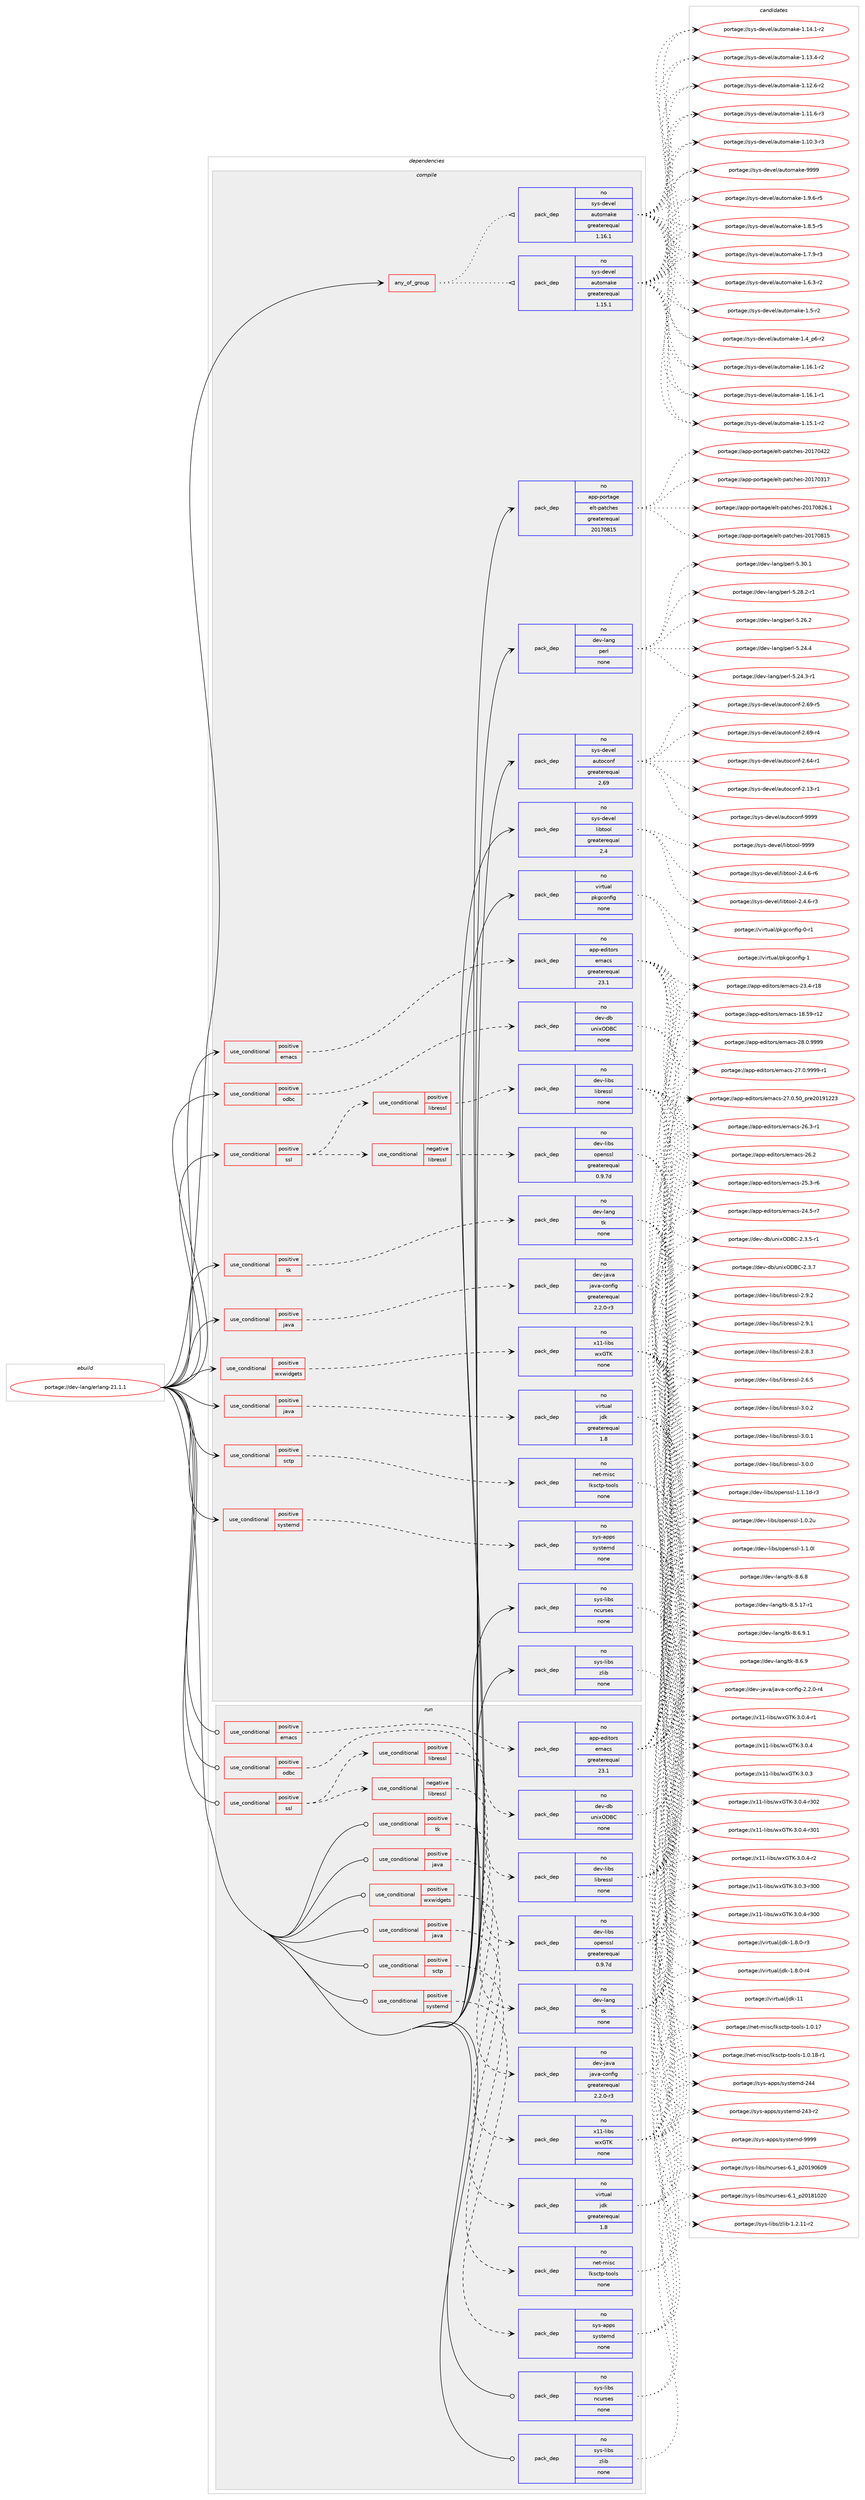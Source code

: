 digraph prolog {

# *************
# Graph options
# *************

newrank=true;
concentrate=true;
compound=true;
graph [rankdir=LR,fontname=Helvetica,fontsize=10,ranksep=1.5];#, ranksep=2.5, nodesep=0.2];
edge  [arrowhead=vee];
node  [fontname=Helvetica,fontsize=10];

# **********
# The ebuild
# **********

subgraph cluster_leftcol {
color=gray;
label=<<i>ebuild</i>>;
id [label="portage://dev-lang/erlang-21.1.1", color=red, width=4, href="../dev-lang/erlang-21.1.1.svg"];
}

# ****************
# The dependencies
# ****************

subgraph cluster_midcol {
color=gray;
label=<<i>dependencies</i>>;
subgraph cluster_compile {
fillcolor="#eeeeee";
style=filled;
label=<<i>compile</i>>;
subgraph any5346 {
dependency524349 [label=<<TABLE BORDER="0" CELLBORDER="1" CELLSPACING="0" CELLPADDING="4"><TR><TD CELLPADDING="10">any_of_group</TD></TR></TABLE>>, shape=none, color=red];subgraph pack389870 {
dependency524350 [label=<<TABLE BORDER="0" CELLBORDER="1" CELLSPACING="0" CELLPADDING="4" WIDTH="220"><TR><TD ROWSPAN="6" CELLPADDING="30">pack_dep</TD></TR><TR><TD WIDTH="110">no</TD></TR><TR><TD>sys-devel</TD></TR><TR><TD>automake</TD></TR><TR><TD>greaterequal</TD></TR><TR><TD>1.16.1</TD></TR></TABLE>>, shape=none, color=blue];
}
dependency524349:e -> dependency524350:w [weight=20,style="dotted",arrowhead="oinv"];
subgraph pack389871 {
dependency524351 [label=<<TABLE BORDER="0" CELLBORDER="1" CELLSPACING="0" CELLPADDING="4" WIDTH="220"><TR><TD ROWSPAN="6" CELLPADDING="30">pack_dep</TD></TR><TR><TD WIDTH="110">no</TD></TR><TR><TD>sys-devel</TD></TR><TR><TD>automake</TD></TR><TR><TD>greaterequal</TD></TR><TR><TD>1.15.1</TD></TR></TABLE>>, shape=none, color=blue];
}
dependency524349:e -> dependency524351:w [weight=20,style="dotted",arrowhead="oinv"];
}
id:e -> dependency524349:w [weight=20,style="solid",arrowhead="vee"];
subgraph cond128896 {
dependency524352 [label=<<TABLE BORDER="0" CELLBORDER="1" CELLSPACING="0" CELLPADDING="4"><TR><TD ROWSPAN="3" CELLPADDING="10">use_conditional</TD></TR><TR><TD>positive</TD></TR><TR><TD>emacs</TD></TR></TABLE>>, shape=none, color=red];
subgraph pack389872 {
dependency524353 [label=<<TABLE BORDER="0" CELLBORDER="1" CELLSPACING="0" CELLPADDING="4" WIDTH="220"><TR><TD ROWSPAN="6" CELLPADDING="30">pack_dep</TD></TR><TR><TD WIDTH="110">no</TD></TR><TR><TD>app-editors</TD></TR><TR><TD>emacs</TD></TR><TR><TD>greaterequal</TD></TR><TR><TD>23.1</TD></TR></TABLE>>, shape=none, color=blue];
}
dependency524352:e -> dependency524353:w [weight=20,style="dashed",arrowhead="vee"];
}
id:e -> dependency524352:w [weight=20,style="solid",arrowhead="vee"];
subgraph cond128897 {
dependency524354 [label=<<TABLE BORDER="0" CELLBORDER="1" CELLSPACING="0" CELLPADDING="4"><TR><TD ROWSPAN="3" CELLPADDING="10">use_conditional</TD></TR><TR><TD>positive</TD></TR><TR><TD>java</TD></TR></TABLE>>, shape=none, color=red];
subgraph pack389873 {
dependency524355 [label=<<TABLE BORDER="0" CELLBORDER="1" CELLSPACING="0" CELLPADDING="4" WIDTH="220"><TR><TD ROWSPAN="6" CELLPADDING="30">pack_dep</TD></TR><TR><TD WIDTH="110">no</TD></TR><TR><TD>dev-java</TD></TR><TR><TD>java-config</TD></TR><TR><TD>greaterequal</TD></TR><TR><TD>2.2.0-r3</TD></TR></TABLE>>, shape=none, color=blue];
}
dependency524354:e -> dependency524355:w [weight=20,style="dashed",arrowhead="vee"];
}
id:e -> dependency524354:w [weight=20,style="solid",arrowhead="vee"];
subgraph cond128898 {
dependency524356 [label=<<TABLE BORDER="0" CELLBORDER="1" CELLSPACING="0" CELLPADDING="4"><TR><TD ROWSPAN="3" CELLPADDING="10">use_conditional</TD></TR><TR><TD>positive</TD></TR><TR><TD>java</TD></TR></TABLE>>, shape=none, color=red];
subgraph pack389874 {
dependency524357 [label=<<TABLE BORDER="0" CELLBORDER="1" CELLSPACING="0" CELLPADDING="4" WIDTH="220"><TR><TD ROWSPAN="6" CELLPADDING="30">pack_dep</TD></TR><TR><TD WIDTH="110">no</TD></TR><TR><TD>virtual</TD></TR><TR><TD>jdk</TD></TR><TR><TD>greaterequal</TD></TR><TR><TD>1.8</TD></TR></TABLE>>, shape=none, color=blue];
}
dependency524356:e -> dependency524357:w [weight=20,style="dashed",arrowhead="vee"];
}
id:e -> dependency524356:w [weight=20,style="solid",arrowhead="vee"];
subgraph cond128899 {
dependency524358 [label=<<TABLE BORDER="0" CELLBORDER="1" CELLSPACING="0" CELLPADDING="4"><TR><TD ROWSPAN="3" CELLPADDING="10">use_conditional</TD></TR><TR><TD>positive</TD></TR><TR><TD>odbc</TD></TR></TABLE>>, shape=none, color=red];
subgraph pack389875 {
dependency524359 [label=<<TABLE BORDER="0" CELLBORDER="1" CELLSPACING="0" CELLPADDING="4" WIDTH="220"><TR><TD ROWSPAN="6" CELLPADDING="30">pack_dep</TD></TR><TR><TD WIDTH="110">no</TD></TR><TR><TD>dev-db</TD></TR><TR><TD>unixODBC</TD></TR><TR><TD>none</TD></TR><TR><TD></TD></TR></TABLE>>, shape=none, color=blue];
}
dependency524358:e -> dependency524359:w [weight=20,style="dashed",arrowhead="vee"];
}
id:e -> dependency524358:w [weight=20,style="solid",arrowhead="vee"];
subgraph cond128900 {
dependency524360 [label=<<TABLE BORDER="0" CELLBORDER="1" CELLSPACING="0" CELLPADDING="4"><TR><TD ROWSPAN="3" CELLPADDING="10">use_conditional</TD></TR><TR><TD>positive</TD></TR><TR><TD>sctp</TD></TR></TABLE>>, shape=none, color=red];
subgraph pack389876 {
dependency524361 [label=<<TABLE BORDER="0" CELLBORDER="1" CELLSPACING="0" CELLPADDING="4" WIDTH="220"><TR><TD ROWSPAN="6" CELLPADDING="30">pack_dep</TD></TR><TR><TD WIDTH="110">no</TD></TR><TR><TD>net-misc</TD></TR><TR><TD>lksctp-tools</TD></TR><TR><TD>none</TD></TR><TR><TD></TD></TR></TABLE>>, shape=none, color=blue];
}
dependency524360:e -> dependency524361:w [weight=20,style="dashed",arrowhead="vee"];
}
id:e -> dependency524360:w [weight=20,style="solid",arrowhead="vee"];
subgraph cond128901 {
dependency524362 [label=<<TABLE BORDER="0" CELLBORDER="1" CELLSPACING="0" CELLPADDING="4"><TR><TD ROWSPAN="3" CELLPADDING="10">use_conditional</TD></TR><TR><TD>positive</TD></TR><TR><TD>ssl</TD></TR></TABLE>>, shape=none, color=red];
subgraph cond128902 {
dependency524363 [label=<<TABLE BORDER="0" CELLBORDER="1" CELLSPACING="0" CELLPADDING="4"><TR><TD ROWSPAN="3" CELLPADDING="10">use_conditional</TD></TR><TR><TD>negative</TD></TR><TR><TD>libressl</TD></TR></TABLE>>, shape=none, color=red];
subgraph pack389877 {
dependency524364 [label=<<TABLE BORDER="0" CELLBORDER="1" CELLSPACING="0" CELLPADDING="4" WIDTH="220"><TR><TD ROWSPAN="6" CELLPADDING="30">pack_dep</TD></TR><TR><TD WIDTH="110">no</TD></TR><TR><TD>dev-libs</TD></TR><TR><TD>openssl</TD></TR><TR><TD>greaterequal</TD></TR><TR><TD>0.9.7d</TD></TR></TABLE>>, shape=none, color=blue];
}
dependency524363:e -> dependency524364:w [weight=20,style="dashed",arrowhead="vee"];
}
dependency524362:e -> dependency524363:w [weight=20,style="dashed",arrowhead="vee"];
subgraph cond128903 {
dependency524365 [label=<<TABLE BORDER="0" CELLBORDER="1" CELLSPACING="0" CELLPADDING="4"><TR><TD ROWSPAN="3" CELLPADDING="10">use_conditional</TD></TR><TR><TD>positive</TD></TR><TR><TD>libressl</TD></TR></TABLE>>, shape=none, color=red];
subgraph pack389878 {
dependency524366 [label=<<TABLE BORDER="0" CELLBORDER="1" CELLSPACING="0" CELLPADDING="4" WIDTH="220"><TR><TD ROWSPAN="6" CELLPADDING="30">pack_dep</TD></TR><TR><TD WIDTH="110">no</TD></TR><TR><TD>dev-libs</TD></TR><TR><TD>libressl</TD></TR><TR><TD>none</TD></TR><TR><TD></TD></TR></TABLE>>, shape=none, color=blue];
}
dependency524365:e -> dependency524366:w [weight=20,style="dashed",arrowhead="vee"];
}
dependency524362:e -> dependency524365:w [weight=20,style="dashed",arrowhead="vee"];
}
id:e -> dependency524362:w [weight=20,style="solid",arrowhead="vee"];
subgraph cond128904 {
dependency524367 [label=<<TABLE BORDER="0" CELLBORDER="1" CELLSPACING="0" CELLPADDING="4"><TR><TD ROWSPAN="3" CELLPADDING="10">use_conditional</TD></TR><TR><TD>positive</TD></TR><TR><TD>systemd</TD></TR></TABLE>>, shape=none, color=red];
subgraph pack389879 {
dependency524368 [label=<<TABLE BORDER="0" CELLBORDER="1" CELLSPACING="0" CELLPADDING="4" WIDTH="220"><TR><TD ROWSPAN="6" CELLPADDING="30">pack_dep</TD></TR><TR><TD WIDTH="110">no</TD></TR><TR><TD>sys-apps</TD></TR><TR><TD>systemd</TD></TR><TR><TD>none</TD></TR><TR><TD></TD></TR></TABLE>>, shape=none, color=blue];
}
dependency524367:e -> dependency524368:w [weight=20,style="dashed",arrowhead="vee"];
}
id:e -> dependency524367:w [weight=20,style="solid",arrowhead="vee"];
subgraph cond128905 {
dependency524369 [label=<<TABLE BORDER="0" CELLBORDER="1" CELLSPACING="0" CELLPADDING="4"><TR><TD ROWSPAN="3" CELLPADDING="10">use_conditional</TD></TR><TR><TD>positive</TD></TR><TR><TD>tk</TD></TR></TABLE>>, shape=none, color=red];
subgraph pack389880 {
dependency524370 [label=<<TABLE BORDER="0" CELLBORDER="1" CELLSPACING="0" CELLPADDING="4" WIDTH="220"><TR><TD ROWSPAN="6" CELLPADDING="30">pack_dep</TD></TR><TR><TD WIDTH="110">no</TD></TR><TR><TD>dev-lang</TD></TR><TR><TD>tk</TD></TR><TR><TD>none</TD></TR><TR><TD></TD></TR></TABLE>>, shape=none, color=blue];
}
dependency524369:e -> dependency524370:w [weight=20,style="dashed",arrowhead="vee"];
}
id:e -> dependency524369:w [weight=20,style="solid",arrowhead="vee"];
subgraph cond128906 {
dependency524371 [label=<<TABLE BORDER="0" CELLBORDER="1" CELLSPACING="0" CELLPADDING="4"><TR><TD ROWSPAN="3" CELLPADDING="10">use_conditional</TD></TR><TR><TD>positive</TD></TR><TR><TD>wxwidgets</TD></TR></TABLE>>, shape=none, color=red];
subgraph pack389881 {
dependency524372 [label=<<TABLE BORDER="0" CELLBORDER="1" CELLSPACING="0" CELLPADDING="4" WIDTH="220"><TR><TD ROWSPAN="6" CELLPADDING="30">pack_dep</TD></TR><TR><TD WIDTH="110">no</TD></TR><TR><TD>x11-libs</TD></TR><TR><TD>wxGTK</TD></TR><TR><TD>none</TD></TR><TR><TD></TD></TR></TABLE>>, shape=none, color=blue];
}
dependency524371:e -> dependency524372:w [weight=20,style="dashed",arrowhead="vee"];
}
id:e -> dependency524371:w [weight=20,style="solid",arrowhead="vee"];
subgraph pack389882 {
dependency524373 [label=<<TABLE BORDER="0" CELLBORDER="1" CELLSPACING="0" CELLPADDING="4" WIDTH="220"><TR><TD ROWSPAN="6" CELLPADDING="30">pack_dep</TD></TR><TR><TD WIDTH="110">no</TD></TR><TR><TD>app-portage</TD></TR><TR><TD>elt-patches</TD></TR><TR><TD>greaterequal</TD></TR><TR><TD>20170815</TD></TR></TABLE>>, shape=none, color=blue];
}
id:e -> dependency524373:w [weight=20,style="solid",arrowhead="vee"];
subgraph pack389883 {
dependency524374 [label=<<TABLE BORDER="0" CELLBORDER="1" CELLSPACING="0" CELLPADDING="4" WIDTH="220"><TR><TD ROWSPAN="6" CELLPADDING="30">pack_dep</TD></TR><TR><TD WIDTH="110">no</TD></TR><TR><TD>dev-lang</TD></TR><TR><TD>perl</TD></TR><TR><TD>none</TD></TR><TR><TD></TD></TR></TABLE>>, shape=none, color=blue];
}
id:e -> dependency524374:w [weight=20,style="solid",arrowhead="vee"];
subgraph pack389884 {
dependency524375 [label=<<TABLE BORDER="0" CELLBORDER="1" CELLSPACING="0" CELLPADDING="4" WIDTH="220"><TR><TD ROWSPAN="6" CELLPADDING="30">pack_dep</TD></TR><TR><TD WIDTH="110">no</TD></TR><TR><TD>sys-devel</TD></TR><TR><TD>autoconf</TD></TR><TR><TD>greaterequal</TD></TR><TR><TD>2.69</TD></TR></TABLE>>, shape=none, color=blue];
}
id:e -> dependency524375:w [weight=20,style="solid",arrowhead="vee"];
subgraph pack389885 {
dependency524376 [label=<<TABLE BORDER="0" CELLBORDER="1" CELLSPACING="0" CELLPADDING="4" WIDTH="220"><TR><TD ROWSPAN="6" CELLPADDING="30">pack_dep</TD></TR><TR><TD WIDTH="110">no</TD></TR><TR><TD>sys-devel</TD></TR><TR><TD>libtool</TD></TR><TR><TD>greaterequal</TD></TR><TR><TD>2.4</TD></TR></TABLE>>, shape=none, color=blue];
}
id:e -> dependency524376:w [weight=20,style="solid",arrowhead="vee"];
subgraph pack389886 {
dependency524377 [label=<<TABLE BORDER="0" CELLBORDER="1" CELLSPACING="0" CELLPADDING="4" WIDTH="220"><TR><TD ROWSPAN="6" CELLPADDING="30">pack_dep</TD></TR><TR><TD WIDTH="110">no</TD></TR><TR><TD>sys-libs</TD></TR><TR><TD>ncurses</TD></TR><TR><TD>none</TD></TR><TR><TD></TD></TR></TABLE>>, shape=none, color=blue];
}
id:e -> dependency524377:w [weight=20,style="solid",arrowhead="vee"];
subgraph pack389887 {
dependency524378 [label=<<TABLE BORDER="0" CELLBORDER="1" CELLSPACING="0" CELLPADDING="4" WIDTH="220"><TR><TD ROWSPAN="6" CELLPADDING="30">pack_dep</TD></TR><TR><TD WIDTH="110">no</TD></TR><TR><TD>sys-libs</TD></TR><TR><TD>zlib</TD></TR><TR><TD>none</TD></TR><TR><TD></TD></TR></TABLE>>, shape=none, color=blue];
}
id:e -> dependency524378:w [weight=20,style="solid",arrowhead="vee"];
subgraph pack389888 {
dependency524379 [label=<<TABLE BORDER="0" CELLBORDER="1" CELLSPACING="0" CELLPADDING="4" WIDTH="220"><TR><TD ROWSPAN="6" CELLPADDING="30">pack_dep</TD></TR><TR><TD WIDTH="110">no</TD></TR><TR><TD>virtual</TD></TR><TR><TD>pkgconfig</TD></TR><TR><TD>none</TD></TR><TR><TD></TD></TR></TABLE>>, shape=none, color=blue];
}
id:e -> dependency524379:w [weight=20,style="solid",arrowhead="vee"];
}
subgraph cluster_compileandrun {
fillcolor="#eeeeee";
style=filled;
label=<<i>compile and run</i>>;
}
subgraph cluster_run {
fillcolor="#eeeeee";
style=filled;
label=<<i>run</i>>;
subgraph cond128907 {
dependency524380 [label=<<TABLE BORDER="0" CELLBORDER="1" CELLSPACING="0" CELLPADDING="4"><TR><TD ROWSPAN="3" CELLPADDING="10">use_conditional</TD></TR><TR><TD>positive</TD></TR><TR><TD>emacs</TD></TR></TABLE>>, shape=none, color=red];
subgraph pack389889 {
dependency524381 [label=<<TABLE BORDER="0" CELLBORDER="1" CELLSPACING="0" CELLPADDING="4" WIDTH="220"><TR><TD ROWSPAN="6" CELLPADDING="30">pack_dep</TD></TR><TR><TD WIDTH="110">no</TD></TR><TR><TD>app-editors</TD></TR><TR><TD>emacs</TD></TR><TR><TD>greaterequal</TD></TR><TR><TD>23.1</TD></TR></TABLE>>, shape=none, color=blue];
}
dependency524380:e -> dependency524381:w [weight=20,style="dashed",arrowhead="vee"];
}
id:e -> dependency524380:w [weight=20,style="solid",arrowhead="odot"];
subgraph cond128908 {
dependency524382 [label=<<TABLE BORDER="0" CELLBORDER="1" CELLSPACING="0" CELLPADDING="4"><TR><TD ROWSPAN="3" CELLPADDING="10">use_conditional</TD></TR><TR><TD>positive</TD></TR><TR><TD>java</TD></TR></TABLE>>, shape=none, color=red];
subgraph pack389890 {
dependency524383 [label=<<TABLE BORDER="0" CELLBORDER="1" CELLSPACING="0" CELLPADDING="4" WIDTH="220"><TR><TD ROWSPAN="6" CELLPADDING="30">pack_dep</TD></TR><TR><TD WIDTH="110">no</TD></TR><TR><TD>dev-java</TD></TR><TR><TD>java-config</TD></TR><TR><TD>greaterequal</TD></TR><TR><TD>2.2.0-r3</TD></TR></TABLE>>, shape=none, color=blue];
}
dependency524382:e -> dependency524383:w [weight=20,style="dashed",arrowhead="vee"];
}
id:e -> dependency524382:w [weight=20,style="solid",arrowhead="odot"];
subgraph cond128909 {
dependency524384 [label=<<TABLE BORDER="0" CELLBORDER="1" CELLSPACING="0" CELLPADDING="4"><TR><TD ROWSPAN="3" CELLPADDING="10">use_conditional</TD></TR><TR><TD>positive</TD></TR><TR><TD>java</TD></TR></TABLE>>, shape=none, color=red];
subgraph pack389891 {
dependency524385 [label=<<TABLE BORDER="0" CELLBORDER="1" CELLSPACING="0" CELLPADDING="4" WIDTH="220"><TR><TD ROWSPAN="6" CELLPADDING="30">pack_dep</TD></TR><TR><TD WIDTH="110">no</TD></TR><TR><TD>virtual</TD></TR><TR><TD>jdk</TD></TR><TR><TD>greaterequal</TD></TR><TR><TD>1.8</TD></TR></TABLE>>, shape=none, color=blue];
}
dependency524384:e -> dependency524385:w [weight=20,style="dashed",arrowhead="vee"];
}
id:e -> dependency524384:w [weight=20,style="solid",arrowhead="odot"];
subgraph cond128910 {
dependency524386 [label=<<TABLE BORDER="0" CELLBORDER="1" CELLSPACING="0" CELLPADDING="4"><TR><TD ROWSPAN="3" CELLPADDING="10">use_conditional</TD></TR><TR><TD>positive</TD></TR><TR><TD>odbc</TD></TR></TABLE>>, shape=none, color=red];
subgraph pack389892 {
dependency524387 [label=<<TABLE BORDER="0" CELLBORDER="1" CELLSPACING="0" CELLPADDING="4" WIDTH="220"><TR><TD ROWSPAN="6" CELLPADDING="30">pack_dep</TD></TR><TR><TD WIDTH="110">no</TD></TR><TR><TD>dev-db</TD></TR><TR><TD>unixODBC</TD></TR><TR><TD>none</TD></TR><TR><TD></TD></TR></TABLE>>, shape=none, color=blue];
}
dependency524386:e -> dependency524387:w [weight=20,style="dashed",arrowhead="vee"];
}
id:e -> dependency524386:w [weight=20,style="solid",arrowhead="odot"];
subgraph cond128911 {
dependency524388 [label=<<TABLE BORDER="0" CELLBORDER="1" CELLSPACING="0" CELLPADDING="4"><TR><TD ROWSPAN="3" CELLPADDING="10">use_conditional</TD></TR><TR><TD>positive</TD></TR><TR><TD>sctp</TD></TR></TABLE>>, shape=none, color=red];
subgraph pack389893 {
dependency524389 [label=<<TABLE BORDER="0" CELLBORDER="1" CELLSPACING="0" CELLPADDING="4" WIDTH="220"><TR><TD ROWSPAN="6" CELLPADDING="30">pack_dep</TD></TR><TR><TD WIDTH="110">no</TD></TR><TR><TD>net-misc</TD></TR><TR><TD>lksctp-tools</TD></TR><TR><TD>none</TD></TR><TR><TD></TD></TR></TABLE>>, shape=none, color=blue];
}
dependency524388:e -> dependency524389:w [weight=20,style="dashed",arrowhead="vee"];
}
id:e -> dependency524388:w [weight=20,style="solid",arrowhead="odot"];
subgraph cond128912 {
dependency524390 [label=<<TABLE BORDER="0" CELLBORDER="1" CELLSPACING="0" CELLPADDING="4"><TR><TD ROWSPAN="3" CELLPADDING="10">use_conditional</TD></TR><TR><TD>positive</TD></TR><TR><TD>ssl</TD></TR></TABLE>>, shape=none, color=red];
subgraph cond128913 {
dependency524391 [label=<<TABLE BORDER="0" CELLBORDER="1" CELLSPACING="0" CELLPADDING="4"><TR><TD ROWSPAN="3" CELLPADDING="10">use_conditional</TD></TR><TR><TD>negative</TD></TR><TR><TD>libressl</TD></TR></TABLE>>, shape=none, color=red];
subgraph pack389894 {
dependency524392 [label=<<TABLE BORDER="0" CELLBORDER="1" CELLSPACING="0" CELLPADDING="4" WIDTH="220"><TR><TD ROWSPAN="6" CELLPADDING="30">pack_dep</TD></TR><TR><TD WIDTH="110">no</TD></TR><TR><TD>dev-libs</TD></TR><TR><TD>openssl</TD></TR><TR><TD>greaterequal</TD></TR><TR><TD>0.9.7d</TD></TR></TABLE>>, shape=none, color=blue];
}
dependency524391:e -> dependency524392:w [weight=20,style="dashed",arrowhead="vee"];
}
dependency524390:e -> dependency524391:w [weight=20,style="dashed",arrowhead="vee"];
subgraph cond128914 {
dependency524393 [label=<<TABLE BORDER="0" CELLBORDER="1" CELLSPACING="0" CELLPADDING="4"><TR><TD ROWSPAN="3" CELLPADDING="10">use_conditional</TD></TR><TR><TD>positive</TD></TR><TR><TD>libressl</TD></TR></TABLE>>, shape=none, color=red];
subgraph pack389895 {
dependency524394 [label=<<TABLE BORDER="0" CELLBORDER="1" CELLSPACING="0" CELLPADDING="4" WIDTH="220"><TR><TD ROWSPAN="6" CELLPADDING="30">pack_dep</TD></TR><TR><TD WIDTH="110">no</TD></TR><TR><TD>dev-libs</TD></TR><TR><TD>libressl</TD></TR><TR><TD>none</TD></TR><TR><TD></TD></TR></TABLE>>, shape=none, color=blue];
}
dependency524393:e -> dependency524394:w [weight=20,style="dashed",arrowhead="vee"];
}
dependency524390:e -> dependency524393:w [weight=20,style="dashed",arrowhead="vee"];
}
id:e -> dependency524390:w [weight=20,style="solid",arrowhead="odot"];
subgraph cond128915 {
dependency524395 [label=<<TABLE BORDER="0" CELLBORDER="1" CELLSPACING="0" CELLPADDING="4"><TR><TD ROWSPAN="3" CELLPADDING="10">use_conditional</TD></TR><TR><TD>positive</TD></TR><TR><TD>systemd</TD></TR></TABLE>>, shape=none, color=red];
subgraph pack389896 {
dependency524396 [label=<<TABLE BORDER="0" CELLBORDER="1" CELLSPACING="0" CELLPADDING="4" WIDTH="220"><TR><TD ROWSPAN="6" CELLPADDING="30">pack_dep</TD></TR><TR><TD WIDTH="110">no</TD></TR><TR><TD>sys-apps</TD></TR><TR><TD>systemd</TD></TR><TR><TD>none</TD></TR><TR><TD></TD></TR></TABLE>>, shape=none, color=blue];
}
dependency524395:e -> dependency524396:w [weight=20,style="dashed",arrowhead="vee"];
}
id:e -> dependency524395:w [weight=20,style="solid",arrowhead="odot"];
subgraph cond128916 {
dependency524397 [label=<<TABLE BORDER="0" CELLBORDER="1" CELLSPACING="0" CELLPADDING="4"><TR><TD ROWSPAN="3" CELLPADDING="10">use_conditional</TD></TR><TR><TD>positive</TD></TR><TR><TD>tk</TD></TR></TABLE>>, shape=none, color=red];
subgraph pack389897 {
dependency524398 [label=<<TABLE BORDER="0" CELLBORDER="1" CELLSPACING="0" CELLPADDING="4" WIDTH="220"><TR><TD ROWSPAN="6" CELLPADDING="30">pack_dep</TD></TR><TR><TD WIDTH="110">no</TD></TR><TR><TD>dev-lang</TD></TR><TR><TD>tk</TD></TR><TR><TD>none</TD></TR><TR><TD></TD></TR></TABLE>>, shape=none, color=blue];
}
dependency524397:e -> dependency524398:w [weight=20,style="dashed",arrowhead="vee"];
}
id:e -> dependency524397:w [weight=20,style="solid",arrowhead="odot"];
subgraph cond128917 {
dependency524399 [label=<<TABLE BORDER="0" CELLBORDER="1" CELLSPACING="0" CELLPADDING="4"><TR><TD ROWSPAN="3" CELLPADDING="10">use_conditional</TD></TR><TR><TD>positive</TD></TR><TR><TD>wxwidgets</TD></TR></TABLE>>, shape=none, color=red];
subgraph pack389898 {
dependency524400 [label=<<TABLE BORDER="0" CELLBORDER="1" CELLSPACING="0" CELLPADDING="4" WIDTH="220"><TR><TD ROWSPAN="6" CELLPADDING="30">pack_dep</TD></TR><TR><TD WIDTH="110">no</TD></TR><TR><TD>x11-libs</TD></TR><TR><TD>wxGTK</TD></TR><TR><TD>none</TD></TR><TR><TD></TD></TR></TABLE>>, shape=none, color=blue];
}
dependency524399:e -> dependency524400:w [weight=20,style="dashed",arrowhead="vee"];
}
id:e -> dependency524399:w [weight=20,style="solid",arrowhead="odot"];
subgraph pack389899 {
dependency524401 [label=<<TABLE BORDER="0" CELLBORDER="1" CELLSPACING="0" CELLPADDING="4" WIDTH="220"><TR><TD ROWSPAN="6" CELLPADDING="30">pack_dep</TD></TR><TR><TD WIDTH="110">no</TD></TR><TR><TD>sys-libs</TD></TR><TR><TD>ncurses</TD></TR><TR><TD>none</TD></TR><TR><TD></TD></TR></TABLE>>, shape=none, color=blue];
}
id:e -> dependency524401:w [weight=20,style="solid",arrowhead="odot"];
subgraph pack389900 {
dependency524402 [label=<<TABLE BORDER="0" CELLBORDER="1" CELLSPACING="0" CELLPADDING="4" WIDTH="220"><TR><TD ROWSPAN="6" CELLPADDING="30">pack_dep</TD></TR><TR><TD WIDTH="110">no</TD></TR><TR><TD>sys-libs</TD></TR><TR><TD>zlib</TD></TR><TR><TD>none</TD></TR><TR><TD></TD></TR></TABLE>>, shape=none, color=blue];
}
id:e -> dependency524402:w [weight=20,style="solid",arrowhead="odot"];
}
}

# **************
# The candidates
# **************

subgraph cluster_choices {
rank=same;
color=gray;
label=<<i>candidates</i>>;

subgraph choice389870 {
color=black;
nodesep=1;
choice115121115451001011181011084797117116111109971071014557575757 [label="portage://sys-devel/automake-9999", color=red, width=4,href="../sys-devel/automake-9999.svg"];
choice115121115451001011181011084797117116111109971071014549465746544511453 [label="portage://sys-devel/automake-1.9.6-r5", color=red, width=4,href="../sys-devel/automake-1.9.6-r5.svg"];
choice115121115451001011181011084797117116111109971071014549465646534511453 [label="portage://sys-devel/automake-1.8.5-r5", color=red, width=4,href="../sys-devel/automake-1.8.5-r5.svg"];
choice115121115451001011181011084797117116111109971071014549465546574511451 [label="portage://sys-devel/automake-1.7.9-r3", color=red, width=4,href="../sys-devel/automake-1.7.9-r3.svg"];
choice115121115451001011181011084797117116111109971071014549465446514511450 [label="portage://sys-devel/automake-1.6.3-r2", color=red, width=4,href="../sys-devel/automake-1.6.3-r2.svg"];
choice11512111545100101118101108479711711611110997107101454946534511450 [label="portage://sys-devel/automake-1.5-r2", color=red, width=4,href="../sys-devel/automake-1.5-r2.svg"];
choice115121115451001011181011084797117116111109971071014549465295112544511450 [label="portage://sys-devel/automake-1.4_p6-r2", color=red, width=4,href="../sys-devel/automake-1.4_p6-r2.svg"];
choice11512111545100101118101108479711711611110997107101454946495446494511450 [label="portage://sys-devel/automake-1.16.1-r2", color=red, width=4,href="../sys-devel/automake-1.16.1-r2.svg"];
choice11512111545100101118101108479711711611110997107101454946495446494511449 [label="portage://sys-devel/automake-1.16.1-r1", color=red, width=4,href="../sys-devel/automake-1.16.1-r1.svg"];
choice11512111545100101118101108479711711611110997107101454946495346494511450 [label="portage://sys-devel/automake-1.15.1-r2", color=red, width=4,href="../sys-devel/automake-1.15.1-r2.svg"];
choice11512111545100101118101108479711711611110997107101454946495246494511450 [label="portage://sys-devel/automake-1.14.1-r2", color=red, width=4,href="../sys-devel/automake-1.14.1-r2.svg"];
choice11512111545100101118101108479711711611110997107101454946495146524511450 [label="portage://sys-devel/automake-1.13.4-r2", color=red, width=4,href="../sys-devel/automake-1.13.4-r2.svg"];
choice11512111545100101118101108479711711611110997107101454946495046544511450 [label="portage://sys-devel/automake-1.12.6-r2", color=red, width=4,href="../sys-devel/automake-1.12.6-r2.svg"];
choice11512111545100101118101108479711711611110997107101454946494946544511451 [label="portage://sys-devel/automake-1.11.6-r3", color=red, width=4,href="../sys-devel/automake-1.11.6-r3.svg"];
choice11512111545100101118101108479711711611110997107101454946494846514511451 [label="portage://sys-devel/automake-1.10.3-r3", color=red, width=4,href="../sys-devel/automake-1.10.3-r3.svg"];
dependency524350:e -> choice115121115451001011181011084797117116111109971071014557575757:w [style=dotted,weight="100"];
dependency524350:e -> choice115121115451001011181011084797117116111109971071014549465746544511453:w [style=dotted,weight="100"];
dependency524350:e -> choice115121115451001011181011084797117116111109971071014549465646534511453:w [style=dotted,weight="100"];
dependency524350:e -> choice115121115451001011181011084797117116111109971071014549465546574511451:w [style=dotted,weight="100"];
dependency524350:e -> choice115121115451001011181011084797117116111109971071014549465446514511450:w [style=dotted,weight="100"];
dependency524350:e -> choice11512111545100101118101108479711711611110997107101454946534511450:w [style=dotted,weight="100"];
dependency524350:e -> choice115121115451001011181011084797117116111109971071014549465295112544511450:w [style=dotted,weight="100"];
dependency524350:e -> choice11512111545100101118101108479711711611110997107101454946495446494511450:w [style=dotted,weight="100"];
dependency524350:e -> choice11512111545100101118101108479711711611110997107101454946495446494511449:w [style=dotted,weight="100"];
dependency524350:e -> choice11512111545100101118101108479711711611110997107101454946495346494511450:w [style=dotted,weight="100"];
dependency524350:e -> choice11512111545100101118101108479711711611110997107101454946495246494511450:w [style=dotted,weight="100"];
dependency524350:e -> choice11512111545100101118101108479711711611110997107101454946495146524511450:w [style=dotted,weight="100"];
dependency524350:e -> choice11512111545100101118101108479711711611110997107101454946495046544511450:w [style=dotted,weight="100"];
dependency524350:e -> choice11512111545100101118101108479711711611110997107101454946494946544511451:w [style=dotted,weight="100"];
dependency524350:e -> choice11512111545100101118101108479711711611110997107101454946494846514511451:w [style=dotted,weight="100"];
}
subgraph choice389871 {
color=black;
nodesep=1;
choice115121115451001011181011084797117116111109971071014557575757 [label="portage://sys-devel/automake-9999", color=red, width=4,href="../sys-devel/automake-9999.svg"];
choice115121115451001011181011084797117116111109971071014549465746544511453 [label="portage://sys-devel/automake-1.9.6-r5", color=red, width=4,href="../sys-devel/automake-1.9.6-r5.svg"];
choice115121115451001011181011084797117116111109971071014549465646534511453 [label="portage://sys-devel/automake-1.8.5-r5", color=red, width=4,href="../sys-devel/automake-1.8.5-r5.svg"];
choice115121115451001011181011084797117116111109971071014549465546574511451 [label="portage://sys-devel/automake-1.7.9-r3", color=red, width=4,href="../sys-devel/automake-1.7.9-r3.svg"];
choice115121115451001011181011084797117116111109971071014549465446514511450 [label="portage://sys-devel/automake-1.6.3-r2", color=red, width=4,href="../sys-devel/automake-1.6.3-r2.svg"];
choice11512111545100101118101108479711711611110997107101454946534511450 [label="portage://sys-devel/automake-1.5-r2", color=red, width=4,href="../sys-devel/automake-1.5-r2.svg"];
choice115121115451001011181011084797117116111109971071014549465295112544511450 [label="portage://sys-devel/automake-1.4_p6-r2", color=red, width=4,href="../sys-devel/automake-1.4_p6-r2.svg"];
choice11512111545100101118101108479711711611110997107101454946495446494511450 [label="portage://sys-devel/automake-1.16.1-r2", color=red, width=4,href="../sys-devel/automake-1.16.1-r2.svg"];
choice11512111545100101118101108479711711611110997107101454946495446494511449 [label="portage://sys-devel/automake-1.16.1-r1", color=red, width=4,href="../sys-devel/automake-1.16.1-r1.svg"];
choice11512111545100101118101108479711711611110997107101454946495346494511450 [label="portage://sys-devel/automake-1.15.1-r2", color=red, width=4,href="../sys-devel/automake-1.15.1-r2.svg"];
choice11512111545100101118101108479711711611110997107101454946495246494511450 [label="portage://sys-devel/automake-1.14.1-r2", color=red, width=4,href="../sys-devel/automake-1.14.1-r2.svg"];
choice11512111545100101118101108479711711611110997107101454946495146524511450 [label="portage://sys-devel/automake-1.13.4-r2", color=red, width=4,href="../sys-devel/automake-1.13.4-r2.svg"];
choice11512111545100101118101108479711711611110997107101454946495046544511450 [label="portage://sys-devel/automake-1.12.6-r2", color=red, width=4,href="../sys-devel/automake-1.12.6-r2.svg"];
choice11512111545100101118101108479711711611110997107101454946494946544511451 [label="portage://sys-devel/automake-1.11.6-r3", color=red, width=4,href="../sys-devel/automake-1.11.6-r3.svg"];
choice11512111545100101118101108479711711611110997107101454946494846514511451 [label="portage://sys-devel/automake-1.10.3-r3", color=red, width=4,href="../sys-devel/automake-1.10.3-r3.svg"];
dependency524351:e -> choice115121115451001011181011084797117116111109971071014557575757:w [style=dotted,weight="100"];
dependency524351:e -> choice115121115451001011181011084797117116111109971071014549465746544511453:w [style=dotted,weight="100"];
dependency524351:e -> choice115121115451001011181011084797117116111109971071014549465646534511453:w [style=dotted,weight="100"];
dependency524351:e -> choice115121115451001011181011084797117116111109971071014549465546574511451:w [style=dotted,weight="100"];
dependency524351:e -> choice115121115451001011181011084797117116111109971071014549465446514511450:w [style=dotted,weight="100"];
dependency524351:e -> choice11512111545100101118101108479711711611110997107101454946534511450:w [style=dotted,weight="100"];
dependency524351:e -> choice115121115451001011181011084797117116111109971071014549465295112544511450:w [style=dotted,weight="100"];
dependency524351:e -> choice11512111545100101118101108479711711611110997107101454946495446494511450:w [style=dotted,weight="100"];
dependency524351:e -> choice11512111545100101118101108479711711611110997107101454946495446494511449:w [style=dotted,weight="100"];
dependency524351:e -> choice11512111545100101118101108479711711611110997107101454946495346494511450:w [style=dotted,weight="100"];
dependency524351:e -> choice11512111545100101118101108479711711611110997107101454946495246494511450:w [style=dotted,weight="100"];
dependency524351:e -> choice11512111545100101118101108479711711611110997107101454946495146524511450:w [style=dotted,weight="100"];
dependency524351:e -> choice11512111545100101118101108479711711611110997107101454946495046544511450:w [style=dotted,weight="100"];
dependency524351:e -> choice11512111545100101118101108479711711611110997107101454946494946544511451:w [style=dotted,weight="100"];
dependency524351:e -> choice11512111545100101118101108479711711611110997107101454946494846514511451:w [style=dotted,weight="100"];
}
subgraph choice389872 {
color=black;
nodesep=1;
choice971121124510110010511611111411547101109979911545505646484657575757 [label="portage://app-editors/emacs-28.0.9999", color=red, width=4,href="../app-editors/emacs-28.0.9999.svg"];
choice9711211245101100105116111114115471011099799115455055464846575757574511449 [label="portage://app-editors/emacs-27.0.9999-r1", color=red, width=4,href="../app-editors/emacs-27.0.9999-r1.svg"];
choice97112112451011001051161111141154710110997991154550554648465348951121141015048495749505051 [label="portage://app-editors/emacs-27.0.50_pre20191223", color=red, width=4,href="../app-editors/emacs-27.0.50_pre20191223.svg"];
choice971121124510110010511611111411547101109979911545505446514511449 [label="portage://app-editors/emacs-26.3-r1", color=red, width=4,href="../app-editors/emacs-26.3-r1.svg"];
choice97112112451011001051161111141154710110997991154550544650 [label="portage://app-editors/emacs-26.2", color=red, width=4,href="../app-editors/emacs-26.2.svg"];
choice971121124510110010511611111411547101109979911545505346514511454 [label="portage://app-editors/emacs-25.3-r6", color=red, width=4,href="../app-editors/emacs-25.3-r6.svg"];
choice971121124510110010511611111411547101109979911545505246534511455 [label="portage://app-editors/emacs-24.5-r7", color=red, width=4,href="../app-editors/emacs-24.5-r7.svg"];
choice97112112451011001051161111141154710110997991154550514652451144956 [label="portage://app-editors/emacs-23.4-r18", color=red, width=4,href="../app-editors/emacs-23.4-r18.svg"];
choice9711211245101100105116111114115471011099799115454956465357451144950 [label="portage://app-editors/emacs-18.59-r12", color=red, width=4,href="../app-editors/emacs-18.59-r12.svg"];
dependency524353:e -> choice971121124510110010511611111411547101109979911545505646484657575757:w [style=dotted,weight="100"];
dependency524353:e -> choice9711211245101100105116111114115471011099799115455055464846575757574511449:w [style=dotted,weight="100"];
dependency524353:e -> choice97112112451011001051161111141154710110997991154550554648465348951121141015048495749505051:w [style=dotted,weight="100"];
dependency524353:e -> choice971121124510110010511611111411547101109979911545505446514511449:w [style=dotted,weight="100"];
dependency524353:e -> choice97112112451011001051161111141154710110997991154550544650:w [style=dotted,weight="100"];
dependency524353:e -> choice971121124510110010511611111411547101109979911545505346514511454:w [style=dotted,weight="100"];
dependency524353:e -> choice971121124510110010511611111411547101109979911545505246534511455:w [style=dotted,weight="100"];
dependency524353:e -> choice97112112451011001051161111141154710110997991154550514652451144956:w [style=dotted,weight="100"];
dependency524353:e -> choice9711211245101100105116111114115471011099799115454956465357451144950:w [style=dotted,weight="100"];
}
subgraph choice389873 {
color=black;
nodesep=1;
choice10010111845106971189747106971189745991111101021051034550465046484511452 [label="portage://dev-java/java-config-2.2.0-r4", color=red, width=4,href="../dev-java/java-config-2.2.0-r4.svg"];
dependency524355:e -> choice10010111845106971189747106971189745991111101021051034550465046484511452:w [style=dotted,weight="100"];
}
subgraph choice389874 {
color=black;
nodesep=1;
choice1181051141161179710847106100107454949 [label="portage://virtual/jdk-11", color=red, width=4,href="../virtual/jdk-11.svg"];
choice11810511411611797108471061001074549465646484511452 [label="portage://virtual/jdk-1.8.0-r4", color=red, width=4,href="../virtual/jdk-1.8.0-r4.svg"];
choice11810511411611797108471061001074549465646484511451 [label="portage://virtual/jdk-1.8.0-r3", color=red, width=4,href="../virtual/jdk-1.8.0-r3.svg"];
dependency524357:e -> choice1181051141161179710847106100107454949:w [style=dotted,weight="100"];
dependency524357:e -> choice11810511411611797108471061001074549465646484511452:w [style=dotted,weight="100"];
dependency524357:e -> choice11810511411611797108471061001074549465646484511451:w [style=dotted,weight="100"];
}
subgraph choice389875 {
color=black;
nodesep=1;
choice10010111845100984711711010512079686667455046514655 [label="portage://dev-db/unixODBC-2.3.7", color=red, width=4,href="../dev-db/unixODBC-2.3.7.svg"];
choice100101118451009847117110105120796866674550465146534511449 [label="portage://dev-db/unixODBC-2.3.5-r1", color=red, width=4,href="../dev-db/unixODBC-2.3.5-r1.svg"];
dependency524359:e -> choice10010111845100984711711010512079686667455046514655:w [style=dotted,weight="100"];
dependency524359:e -> choice100101118451009847117110105120796866674550465146534511449:w [style=dotted,weight="100"];
}
subgraph choice389876 {
color=black;
nodesep=1;
choice1101011164510910511599471081071159911611245116111111108115454946484649564511449 [label="portage://net-misc/lksctp-tools-1.0.18-r1", color=red, width=4,href="../net-misc/lksctp-tools-1.0.18-r1.svg"];
choice110101116451091051159947108107115991161124511611111110811545494648464955 [label="portage://net-misc/lksctp-tools-1.0.17", color=red, width=4,href="../net-misc/lksctp-tools-1.0.17.svg"];
dependency524361:e -> choice1101011164510910511599471081071159911611245116111111108115454946484649564511449:w [style=dotted,weight="100"];
dependency524361:e -> choice110101116451091051159947108107115991161124511611111110811545494648464955:w [style=dotted,weight="100"];
}
subgraph choice389877 {
color=black;
nodesep=1;
choice1001011184510810598115471111121011101151151084549464946491004511451 [label="portage://dev-libs/openssl-1.1.1d-r3", color=red, width=4,href="../dev-libs/openssl-1.1.1d-r3.svg"];
choice100101118451081059811547111112101110115115108454946494648108 [label="portage://dev-libs/openssl-1.1.0l", color=red, width=4,href="../dev-libs/openssl-1.1.0l.svg"];
choice100101118451081059811547111112101110115115108454946484650117 [label="portage://dev-libs/openssl-1.0.2u", color=red, width=4,href="../dev-libs/openssl-1.0.2u.svg"];
dependency524364:e -> choice1001011184510810598115471111121011101151151084549464946491004511451:w [style=dotted,weight="100"];
dependency524364:e -> choice100101118451081059811547111112101110115115108454946494648108:w [style=dotted,weight="100"];
dependency524364:e -> choice100101118451081059811547111112101110115115108454946484650117:w [style=dotted,weight="100"];
}
subgraph choice389878 {
color=black;
nodesep=1;
choice10010111845108105981154710810598114101115115108455146484650 [label="portage://dev-libs/libressl-3.0.2", color=red, width=4,href="../dev-libs/libressl-3.0.2.svg"];
choice10010111845108105981154710810598114101115115108455146484649 [label="portage://dev-libs/libressl-3.0.1", color=red, width=4,href="../dev-libs/libressl-3.0.1.svg"];
choice10010111845108105981154710810598114101115115108455146484648 [label="portage://dev-libs/libressl-3.0.0", color=red, width=4,href="../dev-libs/libressl-3.0.0.svg"];
choice10010111845108105981154710810598114101115115108455046574650 [label="portage://dev-libs/libressl-2.9.2", color=red, width=4,href="../dev-libs/libressl-2.9.2.svg"];
choice10010111845108105981154710810598114101115115108455046574649 [label="portage://dev-libs/libressl-2.9.1", color=red, width=4,href="../dev-libs/libressl-2.9.1.svg"];
choice10010111845108105981154710810598114101115115108455046564651 [label="portage://dev-libs/libressl-2.8.3", color=red, width=4,href="../dev-libs/libressl-2.8.3.svg"];
choice10010111845108105981154710810598114101115115108455046544653 [label="portage://dev-libs/libressl-2.6.5", color=red, width=4,href="../dev-libs/libressl-2.6.5.svg"];
dependency524366:e -> choice10010111845108105981154710810598114101115115108455146484650:w [style=dotted,weight="100"];
dependency524366:e -> choice10010111845108105981154710810598114101115115108455146484649:w [style=dotted,weight="100"];
dependency524366:e -> choice10010111845108105981154710810598114101115115108455146484648:w [style=dotted,weight="100"];
dependency524366:e -> choice10010111845108105981154710810598114101115115108455046574650:w [style=dotted,weight="100"];
dependency524366:e -> choice10010111845108105981154710810598114101115115108455046574649:w [style=dotted,weight="100"];
dependency524366:e -> choice10010111845108105981154710810598114101115115108455046564651:w [style=dotted,weight="100"];
dependency524366:e -> choice10010111845108105981154710810598114101115115108455046544653:w [style=dotted,weight="100"];
}
subgraph choice389879 {
color=black;
nodesep=1;
choice1151211154597112112115471151211151161011091004557575757 [label="portage://sys-apps/systemd-9999", color=red, width=4,href="../sys-apps/systemd-9999.svg"];
choice11512111545971121121154711512111511610110910045505252 [label="portage://sys-apps/systemd-244", color=red, width=4,href="../sys-apps/systemd-244.svg"];
choice115121115459711211211547115121115116101109100455052514511450 [label="portage://sys-apps/systemd-243-r2", color=red, width=4,href="../sys-apps/systemd-243-r2.svg"];
dependency524368:e -> choice1151211154597112112115471151211151161011091004557575757:w [style=dotted,weight="100"];
dependency524368:e -> choice11512111545971121121154711512111511610110910045505252:w [style=dotted,weight="100"];
dependency524368:e -> choice115121115459711211211547115121115116101109100455052514511450:w [style=dotted,weight="100"];
}
subgraph choice389880 {
color=black;
nodesep=1;
choice1001011184510897110103471161074556465446574649 [label="portage://dev-lang/tk-8.6.9.1", color=red, width=4,href="../dev-lang/tk-8.6.9.1.svg"];
choice100101118451089711010347116107455646544657 [label="portage://dev-lang/tk-8.6.9", color=red, width=4,href="../dev-lang/tk-8.6.9.svg"];
choice100101118451089711010347116107455646544656 [label="portage://dev-lang/tk-8.6.8", color=red, width=4,href="../dev-lang/tk-8.6.8.svg"];
choice100101118451089711010347116107455646534649554511449 [label="portage://dev-lang/tk-8.5.17-r1", color=red, width=4,href="../dev-lang/tk-8.5.17-r1.svg"];
dependency524370:e -> choice1001011184510897110103471161074556465446574649:w [style=dotted,weight="100"];
dependency524370:e -> choice100101118451089711010347116107455646544657:w [style=dotted,weight="100"];
dependency524370:e -> choice100101118451089711010347116107455646544656:w [style=dotted,weight="100"];
dependency524370:e -> choice100101118451089711010347116107455646534649554511449:w [style=dotted,weight="100"];
}
subgraph choice389881 {
color=black;
nodesep=1;
choice120494945108105981154711912071847545514648465245114514850 [label="portage://x11-libs/wxGTK-3.0.4-r302", color=red, width=4,href="../x11-libs/wxGTK-3.0.4-r302.svg"];
choice120494945108105981154711912071847545514648465245114514849 [label="portage://x11-libs/wxGTK-3.0.4-r301", color=red, width=4,href="../x11-libs/wxGTK-3.0.4-r301.svg"];
choice120494945108105981154711912071847545514648465245114514848 [label="portage://x11-libs/wxGTK-3.0.4-r300", color=red, width=4,href="../x11-libs/wxGTK-3.0.4-r300.svg"];
choice12049494510810598115471191207184754551464846524511450 [label="portage://x11-libs/wxGTK-3.0.4-r2", color=red, width=4,href="../x11-libs/wxGTK-3.0.4-r2.svg"];
choice12049494510810598115471191207184754551464846524511449 [label="portage://x11-libs/wxGTK-3.0.4-r1", color=red, width=4,href="../x11-libs/wxGTK-3.0.4-r1.svg"];
choice1204949451081059811547119120718475455146484652 [label="portage://x11-libs/wxGTK-3.0.4", color=red, width=4,href="../x11-libs/wxGTK-3.0.4.svg"];
choice120494945108105981154711912071847545514648465145114514848 [label="portage://x11-libs/wxGTK-3.0.3-r300", color=red, width=4,href="../x11-libs/wxGTK-3.0.3-r300.svg"];
choice1204949451081059811547119120718475455146484651 [label="portage://x11-libs/wxGTK-3.0.3", color=red, width=4,href="../x11-libs/wxGTK-3.0.3.svg"];
dependency524372:e -> choice120494945108105981154711912071847545514648465245114514850:w [style=dotted,weight="100"];
dependency524372:e -> choice120494945108105981154711912071847545514648465245114514849:w [style=dotted,weight="100"];
dependency524372:e -> choice120494945108105981154711912071847545514648465245114514848:w [style=dotted,weight="100"];
dependency524372:e -> choice12049494510810598115471191207184754551464846524511450:w [style=dotted,weight="100"];
dependency524372:e -> choice12049494510810598115471191207184754551464846524511449:w [style=dotted,weight="100"];
dependency524372:e -> choice1204949451081059811547119120718475455146484652:w [style=dotted,weight="100"];
dependency524372:e -> choice120494945108105981154711912071847545514648465145114514848:w [style=dotted,weight="100"];
dependency524372:e -> choice1204949451081059811547119120718475455146484651:w [style=dotted,weight="100"];
}
subgraph choice389882 {
color=black;
nodesep=1;
choice971121124511211111411697103101471011081164511297116991041011154550484955485650544649 [label="portage://app-portage/elt-patches-20170826.1", color=red, width=4,href="../app-portage/elt-patches-20170826.1.svg"];
choice97112112451121111141169710310147101108116451129711699104101115455048495548564953 [label="portage://app-portage/elt-patches-20170815", color=red, width=4,href="../app-portage/elt-patches-20170815.svg"];
choice97112112451121111141169710310147101108116451129711699104101115455048495548525050 [label="portage://app-portage/elt-patches-20170422", color=red, width=4,href="../app-portage/elt-patches-20170422.svg"];
choice97112112451121111141169710310147101108116451129711699104101115455048495548514955 [label="portage://app-portage/elt-patches-20170317", color=red, width=4,href="../app-portage/elt-patches-20170317.svg"];
dependency524373:e -> choice971121124511211111411697103101471011081164511297116991041011154550484955485650544649:w [style=dotted,weight="100"];
dependency524373:e -> choice97112112451121111141169710310147101108116451129711699104101115455048495548564953:w [style=dotted,weight="100"];
dependency524373:e -> choice97112112451121111141169710310147101108116451129711699104101115455048495548525050:w [style=dotted,weight="100"];
dependency524373:e -> choice97112112451121111141169710310147101108116451129711699104101115455048495548514955:w [style=dotted,weight="100"];
}
subgraph choice389883 {
color=black;
nodesep=1;
choice10010111845108971101034711210111410845534651484649 [label="portage://dev-lang/perl-5.30.1", color=red, width=4,href="../dev-lang/perl-5.30.1.svg"];
choice100101118451089711010347112101114108455346505646504511449 [label="portage://dev-lang/perl-5.28.2-r1", color=red, width=4,href="../dev-lang/perl-5.28.2-r1.svg"];
choice10010111845108971101034711210111410845534650544650 [label="portage://dev-lang/perl-5.26.2", color=red, width=4,href="../dev-lang/perl-5.26.2.svg"];
choice10010111845108971101034711210111410845534650524652 [label="portage://dev-lang/perl-5.24.4", color=red, width=4,href="../dev-lang/perl-5.24.4.svg"];
choice100101118451089711010347112101114108455346505246514511449 [label="portage://dev-lang/perl-5.24.3-r1", color=red, width=4,href="../dev-lang/perl-5.24.3-r1.svg"];
dependency524374:e -> choice10010111845108971101034711210111410845534651484649:w [style=dotted,weight="100"];
dependency524374:e -> choice100101118451089711010347112101114108455346505646504511449:w [style=dotted,weight="100"];
dependency524374:e -> choice10010111845108971101034711210111410845534650544650:w [style=dotted,weight="100"];
dependency524374:e -> choice10010111845108971101034711210111410845534650524652:w [style=dotted,weight="100"];
dependency524374:e -> choice100101118451089711010347112101114108455346505246514511449:w [style=dotted,weight="100"];
}
subgraph choice389884 {
color=black;
nodesep=1;
choice115121115451001011181011084797117116111991111101024557575757 [label="portage://sys-devel/autoconf-9999", color=red, width=4,href="../sys-devel/autoconf-9999.svg"];
choice1151211154510010111810110847971171161119911111010245504654574511453 [label="portage://sys-devel/autoconf-2.69-r5", color=red, width=4,href="../sys-devel/autoconf-2.69-r5.svg"];
choice1151211154510010111810110847971171161119911111010245504654574511452 [label="portage://sys-devel/autoconf-2.69-r4", color=red, width=4,href="../sys-devel/autoconf-2.69-r4.svg"];
choice1151211154510010111810110847971171161119911111010245504654524511449 [label="portage://sys-devel/autoconf-2.64-r1", color=red, width=4,href="../sys-devel/autoconf-2.64-r1.svg"];
choice1151211154510010111810110847971171161119911111010245504649514511449 [label="portage://sys-devel/autoconf-2.13-r1", color=red, width=4,href="../sys-devel/autoconf-2.13-r1.svg"];
dependency524375:e -> choice115121115451001011181011084797117116111991111101024557575757:w [style=dotted,weight="100"];
dependency524375:e -> choice1151211154510010111810110847971171161119911111010245504654574511453:w [style=dotted,weight="100"];
dependency524375:e -> choice1151211154510010111810110847971171161119911111010245504654574511452:w [style=dotted,weight="100"];
dependency524375:e -> choice1151211154510010111810110847971171161119911111010245504654524511449:w [style=dotted,weight="100"];
dependency524375:e -> choice1151211154510010111810110847971171161119911111010245504649514511449:w [style=dotted,weight="100"];
}
subgraph choice389885 {
color=black;
nodesep=1;
choice1151211154510010111810110847108105981161111111084557575757 [label="portage://sys-devel/libtool-9999", color=red, width=4,href="../sys-devel/libtool-9999.svg"];
choice1151211154510010111810110847108105981161111111084550465246544511454 [label="portage://sys-devel/libtool-2.4.6-r6", color=red, width=4,href="../sys-devel/libtool-2.4.6-r6.svg"];
choice1151211154510010111810110847108105981161111111084550465246544511451 [label="portage://sys-devel/libtool-2.4.6-r3", color=red, width=4,href="../sys-devel/libtool-2.4.6-r3.svg"];
dependency524376:e -> choice1151211154510010111810110847108105981161111111084557575757:w [style=dotted,weight="100"];
dependency524376:e -> choice1151211154510010111810110847108105981161111111084550465246544511454:w [style=dotted,weight="100"];
dependency524376:e -> choice1151211154510010111810110847108105981161111111084550465246544511451:w [style=dotted,weight="100"];
}
subgraph choice389886 {
color=black;
nodesep=1;
choice1151211154510810598115471109911711411510111545544649951125048495748544857 [label="portage://sys-libs/ncurses-6.1_p20190609", color=red, width=4,href="../sys-libs/ncurses-6.1_p20190609.svg"];
choice1151211154510810598115471109911711411510111545544649951125048495649485048 [label="portage://sys-libs/ncurses-6.1_p20181020", color=red, width=4,href="../sys-libs/ncurses-6.1_p20181020.svg"];
dependency524377:e -> choice1151211154510810598115471109911711411510111545544649951125048495748544857:w [style=dotted,weight="100"];
dependency524377:e -> choice1151211154510810598115471109911711411510111545544649951125048495649485048:w [style=dotted,weight="100"];
}
subgraph choice389887 {
color=black;
nodesep=1;
choice11512111545108105981154712210810598454946504649494511450 [label="portage://sys-libs/zlib-1.2.11-r2", color=red, width=4,href="../sys-libs/zlib-1.2.11-r2.svg"];
dependency524378:e -> choice11512111545108105981154712210810598454946504649494511450:w [style=dotted,weight="100"];
}
subgraph choice389888 {
color=black;
nodesep=1;
choice1181051141161179710847112107103991111101021051034549 [label="portage://virtual/pkgconfig-1", color=red, width=4,href="../virtual/pkgconfig-1.svg"];
choice11810511411611797108471121071039911111010210510345484511449 [label="portage://virtual/pkgconfig-0-r1", color=red, width=4,href="../virtual/pkgconfig-0-r1.svg"];
dependency524379:e -> choice1181051141161179710847112107103991111101021051034549:w [style=dotted,weight="100"];
dependency524379:e -> choice11810511411611797108471121071039911111010210510345484511449:w [style=dotted,weight="100"];
}
subgraph choice389889 {
color=black;
nodesep=1;
choice971121124510110010511611111411547101109979911545505646484657575757 [label="portage://app-editors/emacs-28.0.9999", color=red, width=4,href="../app-editors/emacs-28.0.9999.svg"];
choice9711211245101100105116111114115471011099799115455055464846575757574511449 [label="portage://app-editors/emacs-27.0.9999-r1", color=red, width=4,href="../app-editors/emacs-27.0.9999-r1.svg"];
choice97112112451011001051161111141154710110997991154550554648465348951121141015048495749505051 [label="portage://app-editors/emacs-27.0.50_pre20191223", color=red, width=4,href="../app-editors/emacs-27.0.50_pre20191223.svg"];
choice971121124510110010511611111411547101109979911545505446514511449 [label="portage://app-editors/emacs-26.3-r1", color=red, width=4,href="../app-editors/emacs-26.3-r1.svg"];
choice97112112451011001051161111141154710110997991154550544650 [label="portage://app-editors/emacs-26.2", color=red, width=4,href="../app-editors/emacs-26.2.svg"];
choice971121124510110010511611111411547101109979911545505346514511454 [label="portage://app-editors/emacs-25.3-r6", color=red, width=4,href="../app-editors/emacs-25.3-r6.svg"];
choice971121124510110010511611111411547101109979911545505246534511455 [label="portage://app-editors/emacs-24.5-r7", color=red, width=4,href="../app-editors/emacs-24.5-r7.svg"];
choice97112112451011001051161111141154710110997991154550514652451144956 [label="portage://app-editors/emacs-23.4-r18", color=red, width=4,href="../app-editors/emacs-23.4-r18.svg"];
choice9711211245101100105116111114115471011099799115454956465357451144950 [label="portage://app-editors/emacs-18.59-r12", color=red, width=4,href="../app-editors/emacs-18.59-r12.svg"];
dependency524381:e -> choice971121124510110010511611111411547101109979911545505646484657575757:w [style=dotted,weight="100"];
dependency524381:e -> choice9711211245101100105116111114115471011099799115455055464846575757574511449:w [style=dotted,weight="100"];
dependency524381:e -> choice97112112451011001051161111141154710110997991154550554648465348951121141015048495749505051:w [style=dotted,weight="100"];
dependency524381:e -> choice971121124510110010511611111411547101109979911545505446514511449:w [style=dotted,weight="100"];
dependency524381:e -> choice97112112451011001051161111141154710110997991154550544650:w [style=dotted,weight="100"];
dependency524381:e -> choice971121124510110010511611111411547101109979911545505346514511454:w [style=dotted,weight="100"];
dependency524381:e -> choice971121124510110010511611111411547101109979911545505246534511455:w [style=dotted,weight="100"];
dependency524381:e -> choice97112112451011001051161111141154710110997991154550514652451144956:w [style=dotted,weight="100"];
dependency524381:e -> choice9711211245101100105116111114115471011099799115454956465357451144950:w [style=dotted,weight="100"];
}
subgraph choice389890 {
color=black;
nodesep=1;
choice10010111845106971189747106971189745991111101021051034550465046484511452 [label="portage://dev-java/java-config-2.2.0-r4", color=red, width=4,href="../dev-java/java-config-2.2.0-r4.svg"];
dependency524383:e -> choice10010111845106971189747106971189745991111101021051034550465046484511452:w [style=dotted,weight="100"];
}
subgraph choice389891 {
color=black;
nodesep=1;
choice1181051141161179710847106100107454949 [label="portage://virtual/jdk-11", color=red, width=4,href="../virtual/jdk-11.svg"];
choice11810511411611797108471061001074549465646484511452 [label="portage://virtual/jdk-1.8.0-r4", color=red, width=4,href="../virtual/jdk-1.8.0-r4.svg"];
choice11810511411611797108471061001074549465646484511451 [label="portage://virtual/jdk-1.8.0-r3", color=red, width=4,href="../virtual/jdk-1.8.0-r3.svg"];
dependency524385:e -> choice1181051141161179710847106100107454949:w [style=dotted,weight="100"];
dependency524385:e -> choice11810511411611797108471061001074549465646484511452:w [style=dotted,weight="100"];
dependency524385:e -> choice11810511411611797108471061001074549465646484511451:w [style=dotted,weight="100"];
}
subgraph choice389892 {
color=black;
nodesep=1;
choice10010111845100984711711010512079686667455046514655 [label="portage://dev-db/unixODBC-2.3.7", color=red, width=4,href="../dev-db/unixODBC-2.3.7.svg"];
choice100101118451009847117110105120796866674550465146534511449 [label="portage://dev-db/unixODBC-2.3.5-r1", color=red, width=4,href="../dev-db/unixODBC-2.3.5-r1.svg"];
dependency524387:e -> choice10010111845100984711711010512079686667455046514655:w [style=dotted,weight="100"];
dependency524387:e -> choice100101118451009847117110105120796866674550465146534511449:w [style=dotted,weight="100"];
}
subgraph choice389893 {
color=black;
nodesep=1;
choice1101011164510910511599471081071159911611245116111111108115454946484649564511449 [label="portage://net-misc/lksctp-tools-1.0.18-r1", color=red, width=4,href="../net-misc/lksctp-tools-1.0.18-r1.svg"];
choice110101116451091051159947108107115991161124511611111110811545494648464955 [label="portage://net-misc/lksctp-tools-1.0.17", color=red, width=4,href="../net-misc/lksctp-tools-1.0.17.svg"];
dependency524389:e -> choice1101011164510910511599471081071159911611245116111111108115454946484649564511449:w [style=dotted,weight="100"];
dependency524389:e -> choice110101116451091051159947108107115991161124511611111110811545494648464955:w [style=dotted,weight="100"];
}
subgraph choice389894 {
color=black;
nodesep=1;
choice1001011184510810598115471111121011101151151084549464946491004511451 [label="portage://dev-libs/openssl-1.1.1d-r3", color=red, width=4,href="../dev-libs/openssl-1.1.1d-r3.svg"];
choice100101118451081059811547111112101110115115108454946494648108 [label="portage://dev-libs/openssl-1.1.0l", color=red, width=4,href="../dev-libs/openssl-1.1.0l.svg"];
choice100101118451081059811547111112101110115115108454946484650117 [label="portage://dev-libs/openssl-1.0.2u", color=red, width=4,href="../dev-libs/openssl-1.0.2u.svg"];
dependency524392:e -> choice1001011184510810598115471111121011101151151084549464946491004511451:w [style=dotted,weight="100"];
dependency524392:e -> choice100101118451081059811547111112101110115115108454946494648108:w [style=dotted,weight="100"];
dependency524392:e -> choice100101118451081059811547111112101110115115108454946484650117:w [style=dotted,weight="100"];
}
subgraph choice389895 {
color=black;
nodesep=1;
choice10010111845108105981154710810598114101115115108455146484650 [label="portage://dev-libs/libressl-3.0.2", color=red, width=4,href="../dev-libs/libressl-3.0.2.svg"];
choice10010111845108105981154710810598114101115115108455146484649 [label="portage://dev-libs/libressl-3.0.1", color=red, width=4,href="../dev-libs/libressl-3.0.1.svg"];
choice10010111845108105981154710810598114101115115108455146484648 [label="portage://dev-libs/libressl-3.0.0", color=red, width=4,href="../dev-libs/libressl-3.0.0.svg"];
choice10010111845108105981154710810598114101115115108455046574650 [label="portage://dev-libs/libressl-2.9.2", color=red, width=4,href="../dev-libs/libressl-2.9.2.svg"];
choice10010111845108105981154710810598114101115115108455046574649 [label="portage://dev-libs/libressl-2.9.1", color=red, width=4,href="../dev-libs/libressl-2.9.1.svg"];
choice10010111845108105981154710810598114101115115108455046564651 [label="portage://dev-libs/libressl-2.8.3", color=red, width=4,href="../dev-libs/libressl-2.8.3.svg"];
choice10010111845108105981154710810598114101115115108455046544653 [label="portage://dev-libs/libressl-2.6.5", color=red, width=4,href="../dev-libs/libressl-2.6.5.svg"];
dependency524394:e -> choice10010111845108105981154710810598114101115115108455146484650:w [style=dotted,weight="100"];
dependency524394:e -> choice10010111845108105981154710810598114101115115108455146484649:w [style=dotted,weight="100"];
dependency524394:e -> choice10010111845108105981154710810598114101115115108455146484648:w [style=dotted,weight="100"];
dependency524394:e -> choice10010111845108105981154710810598114101115115108455046574650:w [style=dotted,weight="100"];
dependency524394:e -> choice10010111845108105981154710810598114101115115108455046574649:w [style=dotted,weight="100"];
dependency524394:e -> choice10010111845108105981154710810598114101115115108455046564651:w [style=dotted,weight="100"];
dependency524394:e -> choice10010111845108105981154710810598114101115115108455046544653:w [style=dotted,weight="100"];
}
subgraph choice389896 {
color=black;
nodesep=1;
choice1151211154597112112115471151211151161011091004557575757 [label="portage://sys-apps/systemd-9999", color=red, width=4,href="../sys-apps/systemd-9999.svg"];
choice11512111545971121121154711512111511610110910045505252 [label="portage://sys-apps/systemd-244", color=red, width=4,href="../sys-apps/systemd-244.svg"];
choice115121115459711211211547115121115116101109100455052514511450 [label="portage://sys-apps/systemd-243-r2", color=red, width=4,href="../sys-apps/systemd-243-r2.svg"];
dependency524396:e -> choice1151211154597112112115471151211151161011091004557575757:w [style=dotted,weight="100"];
dependency524396:e -> choice11512111545971121121154711512111511610110910045505252:w [style=dotted,weight="100"];
dependency524396:e -> choice115121115459711211211547115121115116101109100455052514511450:w [style=dotted,weight="100"];
}
subgraph choice389897 {
color=black;
nodesep=1;
choice1001011184510897110103471161074556465446574649 [label="portage://dev-lang/tk-8.6.9.1", color=red, width=4,href="../dev-lang/tk-8.6.9.1.svg"];
choice100101118451089711010347116107455646544657 [label="portage://dev-lang/tk-8.6.9", color=red, width=4,href="../dev-lang/tk-8.6.9.svg"];
choice100101118451089711010347116107455646544656 [label="portage://dev-lang/tk-8.6.8", color=red, width=4,href="../dev-lang/tk-8.6.8.svg"];
choice100101118451089711010347116107455646534649554511449 [label="portage://dev-lang/tk-8.5.17-r1", color=red, width=4,href="../dev-lang/tk-8.5.17-r1.svg"];
dependency524398:e -> choice1001011184510897110103471161074556465446574649:w [style=dotted,weight="100"];
dependency524398:e -> choice100101118451089711010347116107455646544657:w [style=dotted,weight="100"];
dependency524398:e -> choice100101118451089711010347116107455646544656:w [style=dotted,weight="100"];
dependency524398:e -> choice100101118451089711010347116107455646534649554511449:w [style=dotted,weight="100"];
}
subgraph choice389898 {
color=black;
nodesep=1;
choice120494945108105981154711912071847545514648465245114514850 [label="portage://x11-libs/wxGTK-3.0.4-r302", color=red, width=4,href="../x11-libs/wxGTK-3.0.4-r302.svg"];
choice120494945108105981154711912071847545514648465245114514849 [label="portage://x11-libs/wxGTK-3.0.4-r301", color=red, width=4,href="../x11-libs/wxGTK-3.0.4-r301.svg"];
choice120494945108105981154711912071847545514648465245114514848 [label="portage://x11-libs/wxGTK-3.0.4-r300", color=red, width=4,href="../x11-libs/wxGTK-3.0.4-r300.svg"];
choice12049494510810598115471191207184754551464846524511450 [label="portage://x11-libs/wxGTK-3.0.4-r2", color=red, width=4,href="../x11-libs/wxGTK-3.0.4-r2.svg"];
choice12049494510810598115471191207184754551464846524511449 [label="portage://x11-libs/wxGTK-3.0.4-r1", color=red, width=4,href="../x11-libs/wxGTK-3.0.4-r1.svg"];
choice1204949451081059811547119120718475455146484652 [label="portage://x11-libs/wxGTK-3.0.4", color=red, width=4,href="../x11-libs/wxGTK-3.0.4.svg"];
choice120494945108105981154711912071847545514648465145114514848 [label="portage://x11-libs/wxGTK-3.0.3-r300", color=red, width=4,href="../x11-libs/wxGTK-3.0.3-r300.svg"];
choice1204949451081059811547119120718475455146484651 [label="portage://x11-libs/wxGTK-3.0.3", color=red, width=4,href="../x11-libs/wxGTK-3.0.3.svg"];
dependency524400:e -> choice120494945108105981154711912071847545514648465245114514850:w [style=dotted,weight="100"];
dependency524400:e -> choice120494945108105981154711912071847545514648465245114514849:w [style=dotted,weight="100"];
dependency524400:e -> choice120494945108105981154711912071847545514648465245114514848:w [style=dotted,weight="100"];
dependency524400:e -> choice12049494510810598115471191207184754551464846524511450:w [style=dotted,weight="100"];
dependency524400:e -> choice12049494510810598115471191207184754551464846524511449:w [style=dotted,weight="100"];
dependency524400:e -> choice1204949451081059811547119120718475455146484652:w [style=dotted,weight="100"];
dependency524400:e -> choice120494945108105981154711912071847545514648465145114514848:w [style=dotted,weight="100"];
dependency524400:e -> choice1204949451081059811547119120718475455146484651:w [style=dotted,weight="100"];
}
subgraph choice389899 {
color=black;
nodesep=1;
choice1151211154510810598115471109911711411510111545544649951125048495748544857 [label="portage://sys-libs/ncurses-6.1_p20190609", color=red, width=4,href="../sys-libs/ncurses-6.1_p20190609.svg"];
choice1151211154510810598115471109911711411510111545544649951125048495649485048 [label="portage://sys-libs/ncurses-6.1_p20181020", color=red, width=4,href="../sys-libs/ncurses-6.1_p20181020.svg"];
dependency524401:e -> choice1151211154510810598115471109911711411510111545544649951125048495748544857:w [style=dotted,weight="100"];
dependency524401:e -> choice1151211154510810598115471109911711411510111545544649951125048495649485048:w [style=dotted,weight="100"];
}
subgraph choice389900 {
color=black;
nodesep=1;
choice11512111545108105981154712210810598454946504649494511450 [label="portage://sys-libs/zlib-1.2.11-r2", color=red, width=4,href="../sys-libs/zlib-1.2.11-r2.svg"];
dependency524402:e -> choice11512111545108105981154712210810598454946504649494511450:w [style=dotted,weight="100"];
}
}

}
